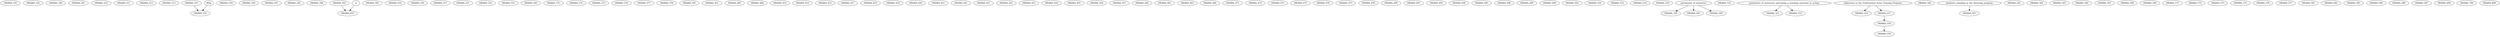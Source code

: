 digraph G {
    DRAMA_101;
    DRAMA_103;
    DRAMA_200;
    DRAMA_201;
    DRAMA_210;
    DRAMA_211;
    DRAMA_212;
    DRAMA_213;
    DRAMA_251;
    edge [color=black];
    DRAMA_251 -> DRAMA_252;
    WSp -> DRAMA_252;
    DRAMA_259;
    DRAMA_290;
    DRAMA_291;
    DRAMA_292;
    DRAMA_298;
    DRAMA_302;
    DRAMA_303;
    DRAMA_314;
    DRAMA_316;
    DRAMA_317;
    DRAMA_351;
    DRAMA_352;
    DRAMA_353;
    DRAMA_365;
    DRAMA_371;
    DRAMA_372;
    DRAMA_373;
    DRAMA_374;
    DRAMA_377;
    DRAMA_378;
    DRAMA_391;
    DRAMA_401;
    DRAMA_405;
    DRAMA_406;
    DRAMA_410;
    DRAMA_414;
    DRAMA_415;
    edge [color=black];
    DRAMA_302 -> DRAMA_416;
    A -> DRAMA_416;
    DRAMA_417;
    DRAMA_418;
    DRAMA_419;
    DRAMA_420;
    DRAMA_421;
    DRAMA_441;
    DRAMA_451;
    DRAMA_452;
    DRAMA_453;
    DRAMA_454;
    DRAMA_455;
    DRAMA_456;
    DRAMA_457;
    DRAMA_460;
    DRAMA_461;
    DRAMA_462;
    DRAMA_466;
    DRAMA_471;
    DRAMA_472;
    DRAMA_473;
    DRAMA_475;
    DRAMA_476;
    DRAMA_477;
    DRAMA_478;
    DRAMA_490;
    DRAMA_491;
    DRAMA_493;
    DRAMA_494;
    DRAMA_495;
    DRAMA_496;
    DRAMA_498;
    DRAMA_499;
    DRAMA_502;
    DRAMA_510;
    DRAMA_512;
    DRAMA_514;
    DRAMA_518;
    edge [color=black];
    permission_of_instructor -> DRAMA_520;
    DRAMA_523;
    edge [color=black];
    permission_of_instructor_and_being_a_teaching_assistant_in_acting -> DRAMA_551;
    edge [color=black];
    permission_of_instructor_and_being_a_teaching_assistant_in_acting -> DRAMA_552;
    edge [color=black];
    admission_to_the_Professional_Actor_Training_Program -> DRAMA_555;
    edge [color=black];
    admission_to_the_Professional_Actor_Training_Program -> DRAMA_557;
    edge [color=black];
    DRAMA_557 -> DRAMA_558;
    edge [color=black];
    DRAMA_558 -> DRAMA_559;
    DRAMA_560;
    edge [color=black];
    graduate_standing_in_the_directing_program -> DRAMA_561;
    DRAMA_562;
    edge [color=black];
    permission_of_instructor -> DRAMA_563;
    DRAMA_564;
    DRAMA_565;
    DRAMA_566;
    DRAMA_567;
    DRAMA_568;
    DRAMA_569;
    DRAMA_571;
    DRAMA_572;
    DRAMA_573;
    DRAMA_575;
    DRAMA_576;
    DRAMA_577;
    DRAMA_581;
    DRAMA_582;
    DRAMA_583;
    DRAMA_585;
    DRAMA_586;
    DRAMA_587;
    edge [color=black];
    permission_of_instructor -> DRAMA_599;
    DRAMA_600;
    DRAMA_700;
    DRAMA_800;
}
